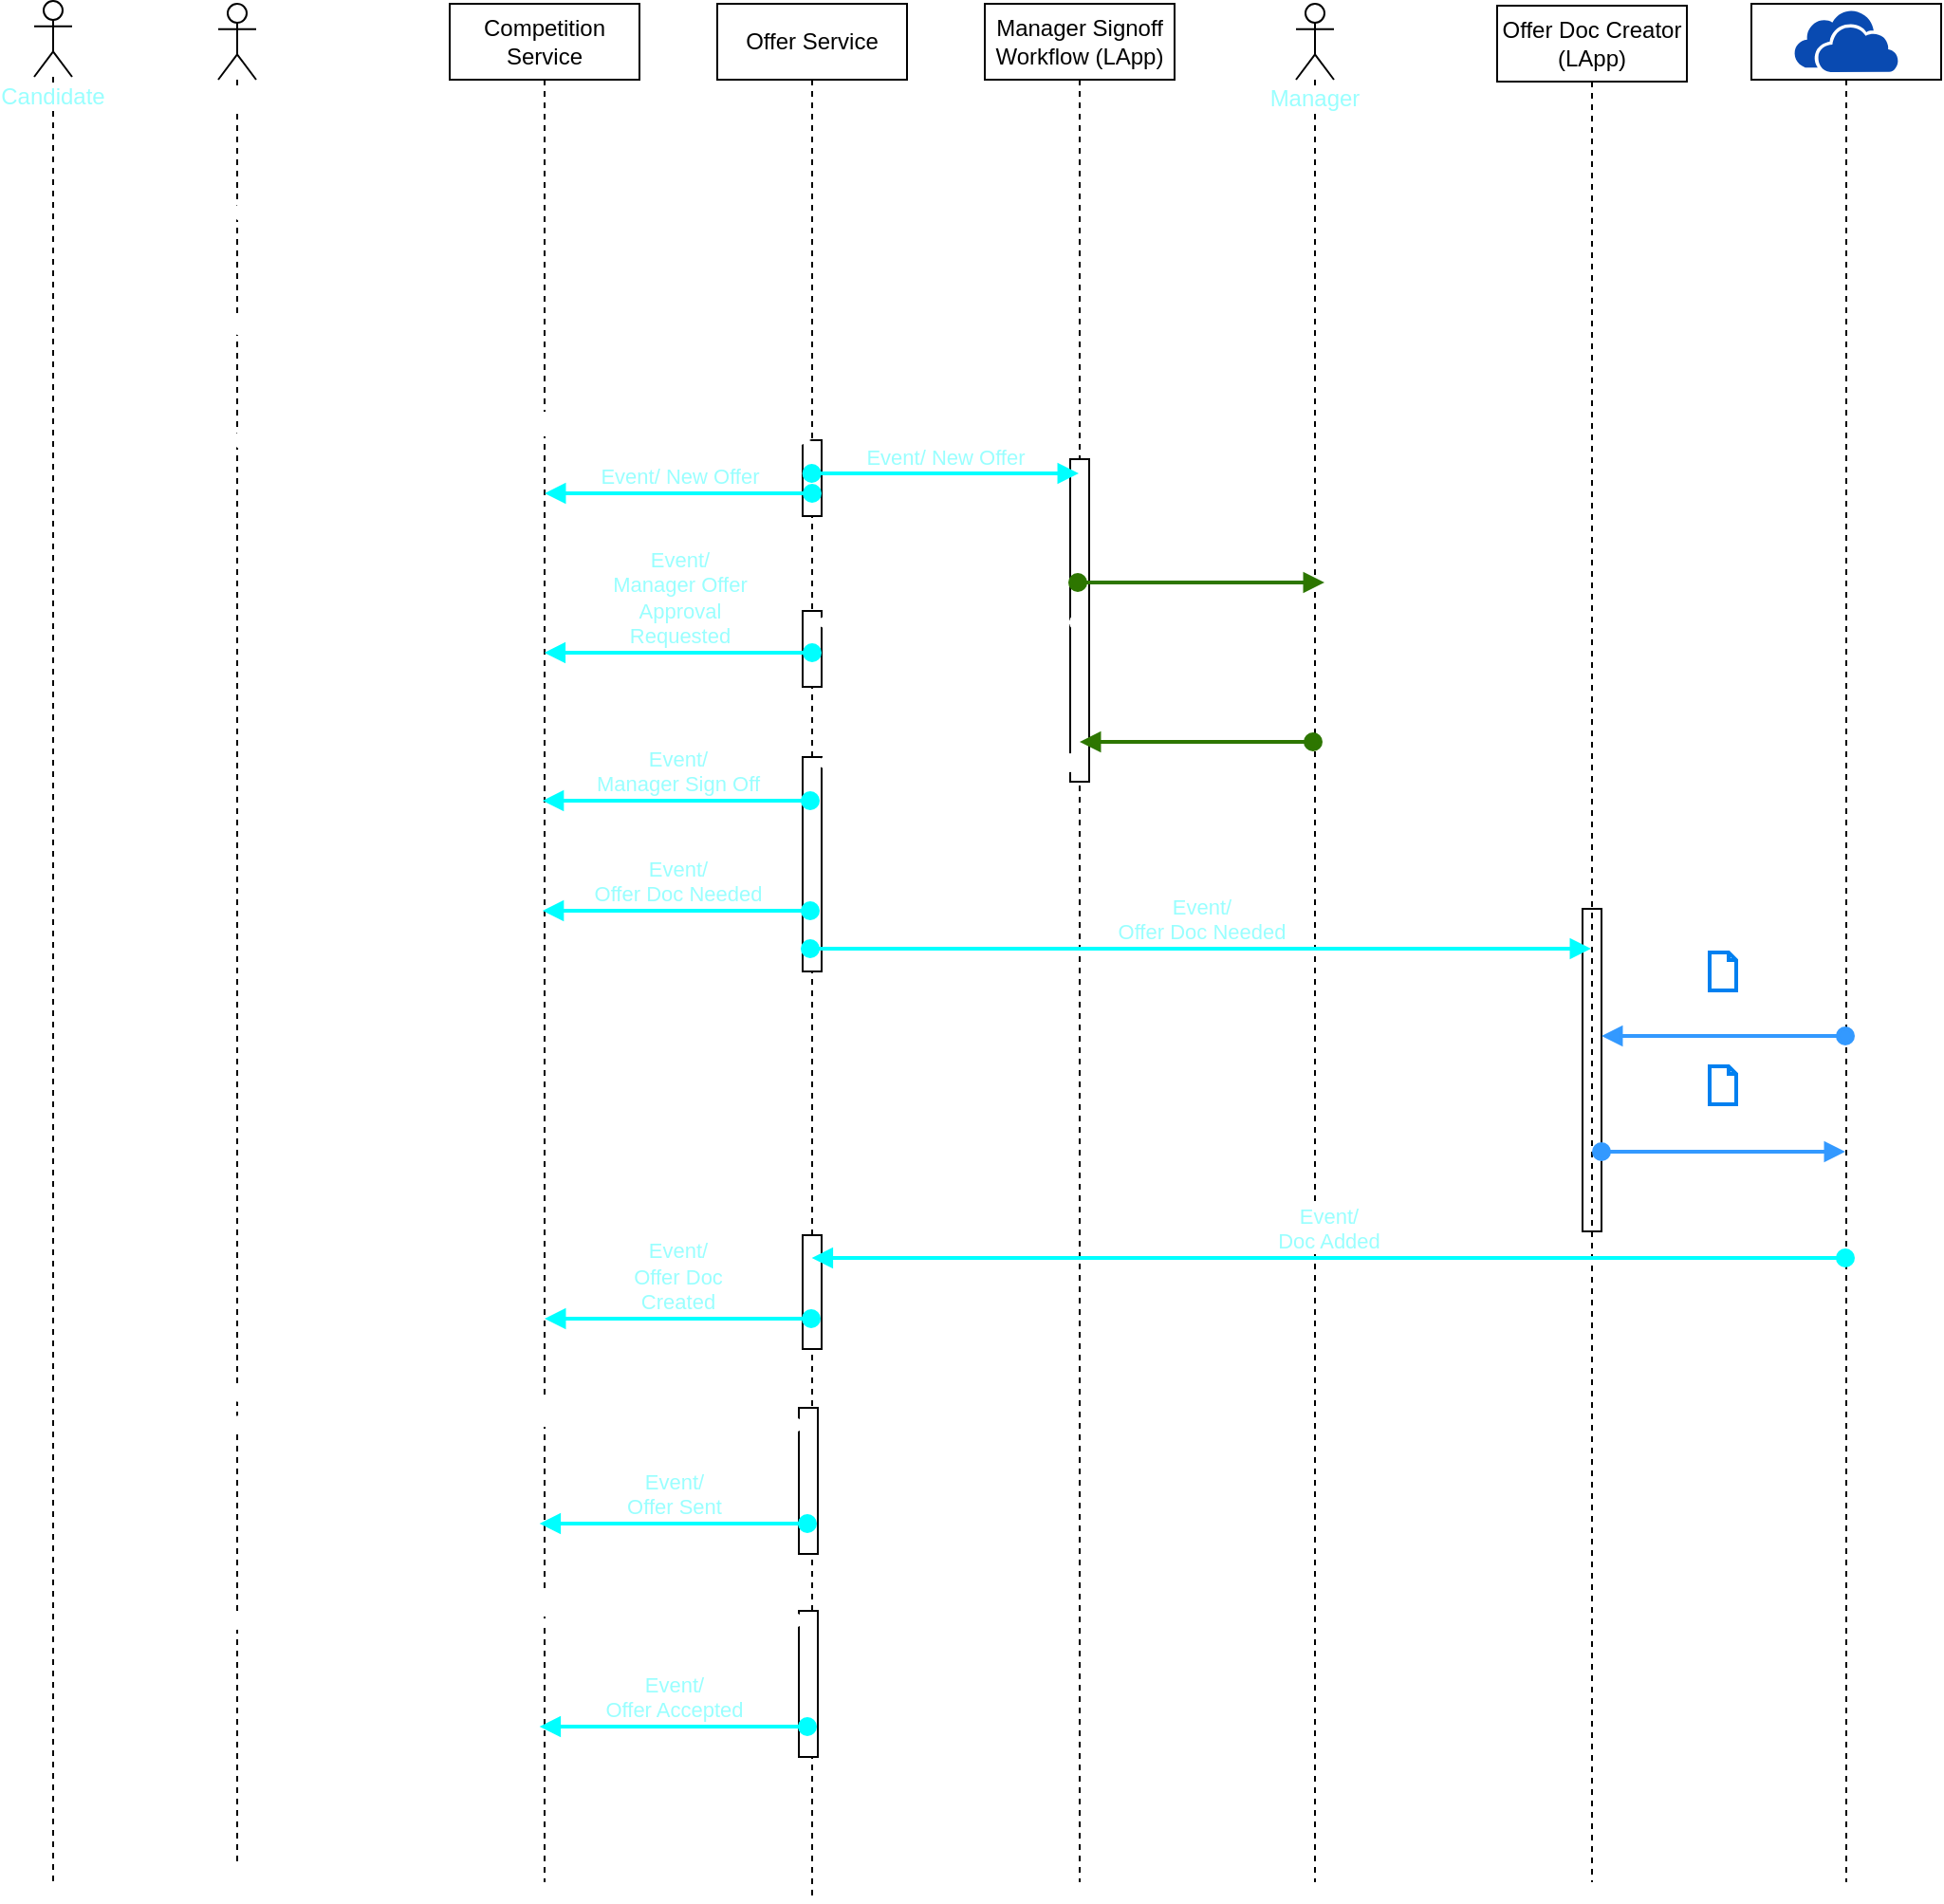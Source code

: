 <mxfile>
    <diagram id="dPSJuCqdpPLRIj-6rHPX" name="Services and Events">
        <mxGraphModel dx="1138" dy="601" grid="1" gridSize="10" guides="1" tooltips="1" connect="1" arrows="1" fold="1" page="1" pageScale="1" pageWidth="2000" pageHeight="1200" math="0" shadow="0">
            <root>
                <mxCell id="4tAnN8jbqSkkGbERE4eA-0"/>
                <mxCell id="4tAnN8jbqSkkGbERE4eA-1" parent="4tAnN8jbqSkkGbERE4eA-0"/>
                <mxCell id="ciz800winpQHYa7LlWTX-0" value="Offer Service" style="shape=umlLifeline;perimeter=lifelinePerimeter;whiteSpace=wrap;html=1;container=1;collapsible=0;recursiveResize=0;outlineConnect=0;" parent="4tAnN8jbqSkkGbERE4eA-1" vertex="1">
                    <mxGeometry x="470" y="50" width="100" height="1000" as="geometry"/>
                </mxCell>
                <mxCell id="ZhGx_7sAbn-ji2-krsBM-5" value="" style="html=1;points=[];perimeter=orthogonalPerimeter;fontColor=#FFFFFF;" parent="ciz800winpQHYa7LlWTX-0" vertex="1">
                    <mxGeometry x="45" y="230" width="10" height="40" as="geometry"/>
                </mxCell>
                <mxCell id="ZhGx_7sAbn-ji2-krsBM-7" value="" style="html=1;points=[];perimeter=orthogonalPerimeter;fontColor=#FFFFFF;" parent="ciz800winpQHYa7LlWTX-0" vertex="1">
                    <mxGeometry x="45" y="320" width="10" height="40" as="geometry"/>
                </mxCell>
                <mxCell id="ZhGx_7sAbn-ji2-krsBM-15" value="" style="html=1;points=[];perimeter=orthogonalPerimeter;fontColor=#FFFFFF;" parent="ciz800winpQHYa7LlWTX-0" vertex="1">
                    <mxGeometry x="45" y="397" width="10" height="113" as="geometry"/>
                </mxCell>
                <mxCell id="ZhGx_7sAbn-ji2-krsBM-25" value="" style="html=1;points=[];perimeter=orthogonalPerimeter;fontColor=#FFFFFF;" parent="ciz800winpQHYa7LlWTX-0" vertex="1">
                    <mxGeometry x="45" y="649" width="10" height="60" as="geometry"/>
                </mxCell>
                <mxCell id="ZhGx_7sAbn-ji2-krsBM-29" value="" style="html=1;points=[];perimeter=orthogonalPerimeter;fontColor=#FFFFFF;" parent="ciz800winpQHYa7LlWTX-0" vertex="1">
                    <mxGeometry x="43" y="740" width="10" height="77" as="geometry"/>
                </mxCell>
                <mxCell id="ZhGx_7sAbn-ji2-krsBM-35" value="" style="html=1;points=[];perimeter=orthogonalPerimeter;fontColor=#FFFFFF;" parent="ciz800winpQHYa7LlWTX-0" vertex="1">
                    <mxGeometry x="43" y="847" width="10" height="77" as="geometry"/>
                </mxCell>
                <mxCell id="ciz800winpQHYa7LlWTX-10" value="Manager Signoff Workflow (LApp)" style="shape=umlLifeline;perimeter=lifelinePerimeter;whiteSpace=wrap;html=1;container=1;collapsible=0;recursiveResize=0;outlineConnect=0;" parent="4tAnN8jbqSkkGbERE4eA-1" vertex="1">
                    <mxGeometry x="611" y="50" width="100" height="990" as="geometry"/>
                </mxCell>
                <mxCell id="ZhGx_7sAbn-ji2-krsBM-6" value="" style="html=1;points=[];perimeter=orthogonalPerimeter;fontColor=#FFFFFF;" parent="ciz800winpQHYa7LlWTX-10" vertex="1">
                    <mxGeometry x="45" y="240" width="10" height="170" as="geometry"/>
                </mxCell>
                <mxCell id="ZhGx_7sAbn-ji2-krsBM-10" value="Put/ Manager Offer&lt;br&gt;Approval" style="html=1;verticalAlign=bottom;startArrow=oval;startFill=1;endArrow=block;startSize=8;fontColor=#FFFFFF;strokeColor=#FFFFFF;strokeWidth=2;" parent="ciz800winpQHYa7LlWTX-10" edge="1">
                    <mxGeometry width="60" relative="1" as="geometry">
                        <mxPoint x="45" y="400" as="sourcePoint"/>
                        <mxPoint x="-91" y="400" as="targetPoint"/>
                    </mxGeometry>
                </mxCell>
                <mxCell id="ZhGx_7sAbn-ji2-krsBM-19" value="" style="html=1;points=[];perimeter=orthogonalPerimeter;fontColor=#FFFFFF;" parent="ciz800winpQHYa7LlWTX-10" vertex="1">
                    <mxGeometry x="315" y="477" width="10" height="170" as="geometry"/>
                </mxCell>
                <mxCell id="ciz800winpQHYa7LlWTX-15" value="Manager" style="shape=umlLifeline;participant=umlActor;perimeter=lifelinePerimeter;whiteSpace=wrap;html=1;container=1;collapsible=0;recursiveResize=0;verticalAlign=top;spacingTop=36;outlineConnect=0;labelBackgroundColor=default;fontColor=#99FFFF;" parent="4tAnN8jbqSkkGbERE4eA-1" vertex="1">
                    <mxGeometry x="775" y="50" width="20" height="990" as="geometry"/>
                </mxCell>
                <mxCell id="ciz800winpQHYa7LlWTX-16" value="Competition Service" style="shape=umlLifeline;perimeter=lifelinePerimeter;whiteSpace=wrap;html=1;container=1;collapsible=0;recursiveResize=0;outlineConnect=0;" parent="4tAnN8jbqSkkGbERE4eA-1" vertex="1">
                    <mxGeometry x="329" y="50" width="100" height="990" as="geometry"/>
                </mxCell>
                <mxCell id="ciz800winpQHYa7LlWTX-18" value="" style="shape=umlLifeline;perimeter=lifelinePerimeter;whiteSpace=wrap;html=1;container=1;collapsible=0;recursiveResize=0;outlineConnect=0;labelBackgroundColor=default;fontColor=#FFFFFF;" parent="4tAnN8jbqSkkGbERE4eA-1" vertex="1">
                    <mxGeometry x="1015" y="50" width="100" height="990" as="geometry"/>
                </mxCell>
                <mxCell id="ciz800winpQHYa7LlWTX-19" value="" style="dashed=0;outlineConnect=0;html=1;align=center;labelPosition=center;verticalLabelPosition=bottom;verticalAlign=top;shape=mxgraph.weblogos.onedrive;fillColor=#094AB1;strokeColor=none;labelBackgroundColor=default;fontColor=#FFFFFF;" parent="ciz800winpQHYa7LlWTX-18" vertex="1">
                    <mxGeometry x="22.8" y="3" width="54.39" height="33" as="geometry"/>
                </mxCell>
                <mxCell id="W0tWSwDXoUZTlSm5Tcsa-0" value="HR" style="shape=umlLifeline;participant=umlActor;perimeter=lifelinePerimeter;whiteSpace=wrap;html=1;container=1;collapsible=0;recursiveResize=0;verticalAlign=top;spacingTop=36;outlineConnect=0;labelBackgroundColor=default;fontColor=#FFFFFF;" parent="4tAnN8jbqSkkGbERE4eA-1" vertex="1">
                    <mxGeometry x="207" y="50" width="20" height="981" as="geometry"/>
                </mxCell>
                <mxCell id="ZhGx_7sAbn-ji2-krsBM-0" value="Put/ Candidate Added" style="html=1;verticalAlign=bottom;startArrow=oval;startFill=1;endArrow=block;startSize=8;fontColor=#FFFFFF;strokeColor=#FFFFFF;strokeWidth=2;" parent="W0tWSwDXoUZTlSm5Tcsa-0" edge="1">
                    <mxGeometry width="60" relative="1" as="geometry">
                        <mxPoint x="12" y="170" as="sourcePoint"/>
                        <mxPoint x="173" y="170" as="targetPoint"/>
                    </mxGeometry>
                </mxCell>
                <mxCell id="ZhGx_7sAbn-ji2-krsBM-28" value="Offer Sent" style="html=1;verticalAlign=bottom;startArrow=oval;startFill=1;endArrow=block;startSize=8;fontColor=#FFFFFF;strokeColor=#FFFFFF;strokeWidth=2;" parent="W0tWSwDXoUZTlSm5Tcsa-0" target="ciz800winpQHYa7LlWTX-0" edge="1">
                    <mxGeometry width="60" relative="1" as="geometry">
                        <mxPoint x="11" y="749" as="sourcePoint"/>
                        <mxPoint x="232" y="749" as="targetPoint"/>
                    </mxGeometry>
                </mxCell>
                <mxCell id="ZhGx_7sAbn-ji2-krsBM-32" value="Offer Email" style="html=1;verticalAlign=bottom;startArrow=oval;startFill=1;endArrow=block;startSize=8;fontColor=#FFFFFF;strokeColor=#FFFFFF;strokeWidth=2;" parent="W0tWSwDXoUZTlSm5Tcsa-0" edge="1">
                    <mxGeometry width="60" relative="1" as="geometry">
                        <mxPoint x="11" y="732" as="sourcePoint"/>
                        <mxPoint x="-88.833" y="732" as="targetPoint"/>
                    </mxGeometry>
                </mxCell>
                <mxCell id="ZhGx_7sAbn-ji2-krsBM-33" value="Offer Accepted" style="html=1;verticalAlign=bottom;startArrow=oval;startFill=1;endArrow=block;startSize=8;fontColor=#FFFFFF;strokeColor=#FFFFFF;strokeWidth=2;" parent="W0tWSwDXoUZTlSm5Tcsa-0" target="W0tWSwDXoUZTlSm5Tcsa-0" edge="1">
                    <mxGeometry width="60" relative="1" as="geometry">
                        <mxPoint x="-85" y="807" as="sourcePoint"/>
                        <mxPoint x="-184.833" y="807" as="targetPoint"/>
                    </mxGeometry>
                </mxCell>
                <mxCell id="ZhGx_7sAbn-ji2-krsBM-34" value="Offer Accepted" style="html=1;verticalAlign=bottom;startArrow=oval;startFill=1;endArrow=block;startSize=8;fontColor=#FFFFFF;strokeColor=#FFFFFF;strokeWidth=2;" parent="W0tWSwDXoUZTlSm5Tcsa-0" target="ciz800winpQHYa7LlWTX-0" edge="1">
                    <mxGeometry width="60" relative="1" as="geometry">
                        <mxPoint x="9.81" y="852" as="sourcePoint"/>
                        <mxPoint x="173" y="852" as="targetPoint"/>
                    </mxGeometry>
                </mxCell>
                <mxCell id="ZhGx_7sAbn-ji2-krsBM-1" value="Post/ Offer Created" style="html=1;verticalAlign=bottom;startArrow=oval;startFill=1;endArrow=block;startSize=8;fontColor=#FFFFFF;strokeColor=#FFFFFF;strokeWidth=2;" parent="4tAnN8jbqSkkGbERE4eA-1" target="ciz800winpQHYa7LlWTX-0" edge="1">
                    <mxGeometry width="60" relative="1" as="geometry">
                        <mxPoint x="220" y="280" as="sourcePoint"/>
                        <mxPoint x="381" y="280.0" as="targetPoint"/>
                    </mxGeometry>
                </mxCell>
                <mxCell id="ZhGx_7sAbn-ji2-krsBM-2" value="Event/ New Offer" style="html=1;verticalAlign=bottom;startArrow=oval;startFill=1;endArrow=block;startSize=8;fontColor=#99FFFF;strokeColor=#00FFFF;strokeWidth=2;" parent="4tAnN8jbqSkkGbERE4eA-1" edge="1">
                    <mxGeometry width="60" relative="1" as="geometry">
                        <mxPoint x="519.81" y="297.5" as="sourcePoint"/>
                        <mxPoint x="660.5" y="297.5" as="targetPoint"/>
                    </mxGeometry>
                </mxCell>
                <mxCell id="ZhGx_7sAbn-ji2-krsBM-3" value="Put/ Manager Offer&lt;br&gt;Approval&lt;br&gt;Requested" style="html=1;verticalAlign=bottom;startArrow=oval;startFill=1;endArrow=block;startSize=8;fontColor=#FFFFFF;strokeColor=#FFFFFF;strokeWidth=2;" parent="4tAnN8jbqSkkGbERE4eA-1" edge="1">
                    <mxGeometry width="60" relative="1" as="geometry">
                        <mxPoint x="660.5" y="376" as="sourcePoint"/>
                        <mxPoint x="520" y="376" as="targetPoint"/>
                    </mxGeometry>
                </mxCell>
                <mxCell id="ZhGx_7sAbn-ji2-krsBM-4" value="Event/ New Offer" style="html=1;verticalAlign=bottom;startArrow=oval;startFill=1;endArrow=block;startSize=8;fontColor=#99FFFF;strokeColor=#00FFFF;strokeWidth=2;" parent="4tAnN8jbqSkkGbERE4eA-1" target="ciz800winpQHYa7LlWTX-16" edge="1">
                    <mxGeometry width="60" relative="1" as="geometry">
                        <mxPoint x="520" y="308" as="sourcePoint"/>
                        <mxPoint x="670.5" y="307.5" as="targetPoint"/>
                    </mxGeometry>
                </mxCell>
                <mxCell id="0UCT8Ae4GgYwAfF_IYtt-1" value="Message/&lt;br&gt;Competition Created" style="html=1;verticalAlign=bottom;startArrow=oval;startFill=1;endArrow=block;startSize=8;fontColor=#FFFFFF;strokeColor=#2D7600;strokeWidth=2;fillColor=#60a917;" parent="4tAnN8jbqSkkGbERE4eA-1" edge="1">
                    <mxGeometry width="60" relative="1" as="geometry">
                        <mxPoint x="660" y="355" as="sourcePoint"/>
                        <mxPoint x="790" y="355" as="targetPoint"/>
                    </mxGeometry>
                </mxCell>
                <mxCell id="ZhGx_7sAbn-ji2-krsBM-8" value="Event/&lt;br&gt;Manager Offer&lt;br&gt;Approval&lt;br&gt;Requested" style="html=1;verticalAlign=bottom;startArrow=oval;startFill=1;endArrow=block;startSize=8;fontColor=#99FFFF;strokeColor=#00FFFF;strokeWidth=2;" parent="4tAnN8jbqSkkGbERE4eA-1" edge="1">
                    <mxGeometry width="60" relative="1" as="geometry">
                        <mxPoint x="520" y="392.0" as="sourcePoint"/>
                        <mxPoint x="378.81" y="392.0" as="targetPoint"/>
                    </mxGeometry>
                </mxCell>
                <mxCell id="ZhGx_7sAbn-ji2-krsBM-9" value="Approval" style="html=1;verticalAlign=bottom;startArrow=oval;startFill=1;endArrow=block;startSize=8;fontColor=#FFFFFF;strokeColor=#2D7600;strokeWidth=2;fillColor=#60a917;" parent="4tAnN8jbqSkkGbERE4eA-1" target="ciz800winpQHYa7LlWTX-10" edge="1">
                    <mxGeometry width="60" relative="1" as="geometry">
                        <mxPoint x="784" y="439" as="sourcePoint"/>
                        <mxPoint x="914" y="439" as="targetPoint"/>
                    </mxGeometry>
                </mxCell>
                <mxCell id="ZhGx_7sAbn-ji2-krsBM-11" value="Offer Doc Creator (LApp)" style="shape=umlLifeline;perimeter=lifelinePerimeter;whiteSpace=wrap;html=1;container=1;collapsible=0;recursiveResize=0;outlineConnect=0;" parent="4tAnN8jbqSkkGbERE4eA-1" vertex="1">
                    <mxGeometry x="881" y="51" width="100" height="989" as="geometry"/>
                </mxCell>
                <mxCell id="ZhGx_7sAbn-ji2-krsBM-16" value="Event/ &lt;br&gt;Manager Sign Off" style="html=1;verticalAlign=bottom;startArrow=oval;startFill=1;endArrow=block;startSize=8;fontColor=#99FFFF;strokeColor=#00FFFF;strokeWidth=2;" parent="4tAnN8jbqSkkGbERE4eA-1" edge="1">
                    <mxGeometry width="60" relative="1" as="geometry">
                        <mxPoint x="519" y="470" as="sourcePoint"/>
                        <mxPoint x="377.929" y="470" as="targetPoint"/>
                    </mxGeometry>
                </mxCell>
                <mxCell id="ZhGx_7sAbn-ji2-krsBM-17" value="Event/ &lt;br&gt;Offer Doc Needed" style="html=1;verticalAlign=bottom;startArrow=oval;startFill=1;endArrow=block;startSize=8;fontColor=#99FFFF;strokeColor=#00FFFF;strokeWidth=2;" parent="4tAnN8jbqSkkGbERE4eA-1" edge="1">
                    <mxGeometry width="60" relative="1" as="geometry">
                        <mxPoint x="519" y="528" as="sourcePoint"/>
                        <mxPoint x="377.929" y="528" as="targetPoint"/>
                    </mxGeometry>
                </mxCell>
                <mxCell id="ZhGx_7sAbn-ji2-krsBM-18" value="Event/ &lt;br&gt;Offer Doc Needed" style="html=1;verticalAlign=bottom;startArrow=oval;startFill=1;endArrow=block;startSize=8;fontColor=#99FFFF;strokeColor=#00FFFF;strokeWidth=2;" parent="4tAnN8jbqSkkGbERE4eA-1" edge="1">
                    <mxGeometry width="60" relative="1" as="geometry">
                        <mxPoint x="519" y="548" as="sourcePoint"/>
                        <mxPoint x="930.5" y="548" as="targetPoint"/>
                    </mxGeometry>
                </mxCell>
                <mxCell id="ZhGx_7sAbn-ji2-krsBM-20" value="" style="html=1;verticalLabelPosition=bottom;align=center;labelBackgroundColor=#ffffff;verticalAlign=top;strokeWidth=2;strokeColor=#0080F0;shadow=0;dashed=0;shape=mxgraph.ios7.icons.document;fontColor=#FFFFFF;" parent="4tAnN8jbqSkkGbERE4eA-1" vertex="1">
                    <mxGeometry x="993" y="550" width="14" height="20" as="geometry"/>
                </mxCell>
                <mxCell id="ZhGx_7sAbn-ji2-krsBM-21" value="Offer Template" style="html=1;verticalAlign=bottom;startArrow=oval;startFill=1;endArrow=block;startSize=8;fontColor=#FFFFFF;strokeColor=#3399FF;strokeWidth=2;fillColor=#60a917;" parent="4tAnN8jbqSkkGbERE4eA-1" edge="1">
                    <mxGeometry width="60" relative="1" as="geometry">
                        <mxPoint x="1064.5" y="594" as="sourcePoint"/>
                        <mxPoint x="936" y="594" as="targetPoint"/>
                    </mxGeometry>
                </mxCell>
                <mxCell id="ZhGx_7sAbn-ji2-krsBM-22" value="Offer Template" style="html=1;verticalAlign=bottom;startArrow=oval;startFill=1;endArrow=block;startSize=8;fontColor=#FFFFFF;strokeColor=#3399FF;strokeWidth=2;fillColor=#60a917;" parent="4tAnN8jbqSkkGbERE4eA-1" edge="1">
                    <mxGeometry width="60" relative="1" as="geometry">
                        <mxPoint x="936" y="655" as="sourcePoint"/>
                        <mxPoint x="1064.5" y="655" as="targetPoint"/>
                    </mxGeometry>
                </mxCell>
                <mxCell id="ZhGx_7sAbn-ji2-krsBM-23" value="" style="html=1;verticalLabelPosition=bottom;align=center;labelBackgroundColor=#ffffff;verticalAlign=top;strokeWidth=2;strokeColor=#0080F0;shadow=0;dashed=0;shape=mxgraph.ios7.icons.document;fontColor=#FFFFFF;" parent="4tAnN8jbqSkkGbERE4eA-1" vertex="1">
                    <mxGeometry x="993" y="610" width="14" height="20" as="geometry"/>
                </mxCell>
                <mxCell id="ZhGx_7sAbn-ji2-krsBM-24" value="Event/ &lt;br&gt;Doc Added" style="html=1;verticalAlign=bottom;startArrow=oval;startFill=1;endArrow=block;startSize=8;fontColor=#99FFFF;strokeColor=#00FFFF;strokeWidth=2;" parent="4tAnN8jbqSkkGbERE4eA-1" edge="1">
                    <mxGeometry width="60" relative="1" as="geometry">
                        <mxPoint x="1064.5" y="711" as="sourcePoint"/>
                        <mxPoint x="519.81" y="711" as="targetPoint"/>
                    </mxGeometry>
                </mxCell>
                <mxCell id="ZhGx_7sAbn-ji2-krsBM-26" value="Event/ &lt;br&gt;Offer Doc &lt;br&gt;Created" style="html=1;verticalAlign=bottom;startArrow=oval;startFill=1;endArrow=block;startSize=8;fontColor=#99FFFF;strokeColor=#00FFFF;strokeWidth=2;" parent="4tAnN8jbqSkkGbERE4eA-1" target="ciz800winpQHYa7LlWTX-16" edge="1">
                    <mxGeometry width="60" relative="1" as="geometry">
                        <mxPoint x="519.5" y="743" as="sourcePoint"/>
                        <mxPoint x="387.929" y="743" as="targetPoint"/>
                    </mxGeometry>
                </mxCell>
                <mxCell id="ZhGx_7sAbn-ji2-krsBM-30" value="Event/ &lt;br&gt;Offer Sent" style="html=1;verticalAlign=bottom;startArrow=oval;startFill=1;endArrow=block;startSize=8;fontColor=#99FFFF;strokeColor=#00FFFF;strokeWidth=2;" parent="4tAnN8jbqSkkGbERE4eA-1" edge="1">
                    <mxGeometry width="60" relative="1" as="geometry">
                        <mxPoint x="517.5" y="851" as="sourcePoint"/>
                        <mxPoint x="376.324" y="851" as="targetPoint"/>
                    </mxGeometry>
                </mxCell>
                <mxCell id="ZhGx_7sAbn-ji2-krsBM-31" value="Candidate" style="shape=umlLifeline;participant=umlActor;perimeter=lifelinePerimeter;whiteSpace=wrap;html=1;container=1;collapsible=0;recursiveResize=0;verticalAlign=top;spacingTop=36;outlineConnect=0;labelBackgroundColor=default;fontColor=#99FFFF;" parent="4tAnN8jbqSkkGbERE4eA-1" vertex="1">
                    <mxGeometry x="110" y="48.5" width="20" height="991.5" as="geometry"/>
                </mxCell>
                <mxCell id="ZhGx_7sAbn-ji2-krsBM-36" value="Event/ &lt;br&gt;Offer Accepted" style="html=1;verticalAlign=bottom;startArrow=oval;startFill=1;endArrow=block;startSize=8;fontColor=#99FFFF;strokeColor=#00FFFF;strokeWidth=2;" parent="4tAnN8jbqSkkGbERE4eA-1" edge="1">
                    <mxGeometry width="60" relative="1" as="geometry">
                        <mxPoint x="517.5" y="958.0" as="sourcePoint"/>
                        <mxPoint x="376.324" y="958.0" as="targetPoint"/>
                    </mxGeometry>
                </mxCell>
                <mxCell id="ZhGx_7sAbn-ji2-krsBM-38" value="Post/ Create Competition" style="html=1;verticalAlign=bottom;startArrow=oval;startFill=1;endArrow=block;startSize=8;fontColor=#FFFFFF;strokeColor=#FFFFFF;strokeWidth=2;" parent="4tAnN8jbqSkkGbERE4eA-1" edge="1">
                    <mxGeometry width="60" relative="1" as="geometry">
                        <mxPoint x="220" y="160" as="sourcePoint"/>
                        <mxPoint x="381" y="160" as="targetPoint"/>
                    </mxGeometry>
                </mxCell>
            </root>
        </mxGraphModel>
    </diagram>
    <diagram id="MOoCUTmpz61Id_W1DL8F" name="Offer Flow">
        <mxGraphModel dx="1138" dy="601" grid="0" gridSize="10" guides="1" tooltips="1" connect="1" arrows="1" fold="1" page="1" pageScale="1" pageWidth="2000" pageHeight="1200" math="0" shadow="0">
            <root>
                <mxCell id="0"/>
                <mxCell id="1" parent="0"/>
                <mxCell id="fUj960GtrLUGJUcF94el-3" value="OfferService" style="shape=umlLifeline;perimeter=lifelinePerimeter;whiteSpace=wrap;html=1;container=1;collapsible=0;recursiveResize=0;outlineConnect=0;" parent="1" vertex="1">
                    <mxGeometry x="705" y="72" width="100" height="963" as="geometry"/>
                </mxCell>
                <mxCell id="fUj960GtrLUGJUcF94el-8" value="Store OfferDto" style="edgeStyle=orthogonalEdgeStyle;html=1;align=left;spacingLeft=2;endArrow=block;rounded=0;entryX=1;entryY=0;" parent="fUj960GtrLUGJUcF94el-3" edge="1">
                    <mxGeometry relative="1" as="geometry">
                        <mxPoint x="50" y="109" as="sourcePoint"/>
                        <Array as="points">
                            <mxPoint x="80" y="109"/>
                        </Array>
                        <mxPoint x="55" y="129" as="targetPoint"/>
                    </mxGeometry>
                </mxCell>
                <mxCell id="fUj960GtrLUGJUcF94el-36" value="Update Offer State" style="edgeStyle=orthogonalEdgeStyle;html=1;align=left;spacingLeft=2;endArrow=block;rounded=0;" parent="fUj960GtrLUGJUcF94el-3" edge="1">
                    <mxGeometry relative="1" as="geometry">
                        <mxPoint x="55" y="300" as="sourcePoint"/>
                        <Array as="points">
                            <mxPoint x="76" y="300"/>
                            <mxPoint x="76" y="329"/>
                        </Array>
                        <mxPoint x="55" y="329.04" as="targetPoint"/>
                    </mxGeometry>
                </mxCell>
                <mxCell id="fUj960GtrLUGJUcF94el-38" value="" style="html=1;points=[];perimeter=orthogonalPerimeter;labelBackgroundColor=default;fontColor=#FFFFFF;" parent="fUj960GtrLUGJUcF94el-3" vertex="1">
                    <mxGeometry x="45" y="257" width="10" height="90" as="geometry"/>
                </mxCell>
                <mxCell id="fUj960GtrLUGJUcF94el-37" value="Update Offer State" style="edgeStyle=orthogonalEdgeStyle;html=1;align=left;spacingLeft=2;endArrow=block;rounded=0;" parent="fUj960GtrLUGJUcF94el-3" edge="1">
                    <mxGeometry relative="1" as="geometry">
                        <mxPoint x="55" y="411" as="sourcePoint"/>
                        <Array as="points">
                            <mxPoint x="76" y="411"/>
                            <mxPoint x="76" y="440"/>
                        </Array>
                        <mxPoint x="55" y="440.04" as="targetPoint"/>
                    </mxGeometry>
                </mxCell>
                <mxCell id="fUj960GtrLUGJUcF94el-39" value="" style="html=1;points=[];perimeter=orthogonalPerimeter;labelBackgroundColor=default;fontColor=#FFFFFF;" parent="fUj960GtrLUGJUcF94el-3" vertex="1">
                    <mxGeometry x="45" y="93" width="10" height="87" as="geometry"/>
                </mxCell>
                <mxCell id="fUj960GtrLUGJUcF94el-40" value="" style="html=1;points=[];perimeter=orthogonalPerimeter;labelBackgroundColor=default;fontColor=#FFFFFF;" parent="fUj960GtrLUGJUcF94el-3" vertex="1">
                    <mxGeometry x="45" y="384" width="10" height="135" as="geometry"/>
                </mxCell>
                <mxCell id="fUj960GtrLUGJUcF94el-41" value="OfferUpdated" style="html=1;verticalAlign=bottom;startArrow=oval;startFill=1;endArrow=block;startSize=8;fontColor=#99FFFF;strokeColor=#00FFFF;strokeWidth=2;exitX=0.072;exitY=0.806;exitDx=0;exitDy=0;exitPerimeter=0;" parent="fUj960GtrLUGJUcF94el-3" target="fUj960GtrLUGJUcF94el-21" edge="1">
                    <mxGeometry width="60" relative="1" as="geometry">
                        <mxPoint x="45" y="487.0" as="sourcePoint"/>
                        <mxPoint x="-204.333" y="487" as="targetPoint"/>
                    </mxGeometry>
                </mxCell>
                <mxCell id="fUj960GtrLUGJUcF94el-60" value="Update Offer State" style="edgeStyle=orthogonalEdgeStyle;html=1;align=left;spacingLeft=2;endArrow=block;rounded=0;" parent="fUj960GtrLUGJUcF94el-3" edge="1">
                    <mxGeometry relative="1" as="geometry">
                        <mxPoint x="55" y="730" as="sourcePoint"/>
                        <Array as="points">
                            <mxPoint x="76" y="730"/>
                            <mxPoint x="76" y="759"/>
                        </Array>
                        <mxPoint x="55" y="759.04" as="targetPoint"/>
                    </mxGeometry>
                </mxCell>
                <mxCell id="fUj960GtrLUGJUcF94el-68" value="Update Offer State" style="edgeStyle=orthogonalEdgeStyle;html=1;align=left;spacingLeft=2;endArrow=block;rounded=0;" parent="fUj960GtrLUGJUcF94el-3" edge="1">
                    <mxGeometry relative="1" as="geometry">
                        <mxPoint x="52" y="877" as="sourcePoint"/>
                        <Array as="points">
                            <mxPoint x="73" y="877"/>
                            <mxPoint x="73" y="906"/>
                        </Array>
                        <mxPoint x="52" y="906.04" as="targetPoint"/>
                    </mxGeometry>
                </mxCell>
                <mxCell id="fUj960GtrLUGJUcF94el-10" value="Offer.Created Topic" style="shape=umlLifeline;perimeter=lifelinePerimeter;whiteSpace=wrap;html=1;container=1;collapsible=0;recursiveResize=0;outlineConnect=0;fillColor=#1ba1e2;fontColor=#ffffff;strokeColor=#006EAF;" parent="1" vertex="1">
                    <mxGeometry x="238" y="71" width="100" height="967" as="geometry"/>
                </mxCell>
                <mxCell id="fUj960GtrLUGJUcF94el-14" value="OfferDTO" style="html=1;verticalAlign=bottom;startArrow=oval;startFill=1;endArrow=block;startSize=8;exitX=-0.023;exitY=0.885;exitDx=0;exitDy=0;exitPerimeter=0;" parent="1" source="fUj960GtrLUGJUcF94el-39" target="fUj960GtrLUGJUcF94el-43" edge="1">
                    <mxGeometry width="60" relative="1" as="geometry">
                        <mxPoint x="500" y="240" as="sourcePoint"/>
                        <mxPoint x="167.548" y="240" as="targetPoint"/>
                        <Array as="points">
                            <mxPoint x="320" y="240"/>
                        </Array>
                    </mxGeometry>
                </mxCell>
                <mxCell id="fUj960GtrLUGJUcF94el-16" value="Manager Signoff Workflow (LApp)" style="shape=umlLifeline;perimeter=lifelinePerimeter;whiteSpace=wrap;html=1;container=1;collapsible=0;recursiveResize=0;outlineConnect=0;" parent="1" vertex="1">
                    <mxGeometry x="866" y="71" width="100" height="959" as="geometry"/>
                </mxCell>
                <mxCell id="fUj960GtrLUGJUcF94el-28" value="Approval Request" style="html=1;verticalAlign=bottom;startArrow=oval;startFill=1;endArrow=block;startSize=8;fontColor=#FFFFFF;strokeColor=#FFFFFF;strokeWidth=1;" parent="fUj960GtrLUGJUcF94el-16" source="fUj960GtrLUGJUcF94el-32" edge="1">
                    <mxGeometry width="60" relative="1" as="geometry">
                        <mxPoint x="51" y="288" as="sourcePoint"/>
                        <mxPoint x="173.5" y="288" as="targetPoint"/>
                    </mxGeometry>
                </mxCell>
                <mxCell id="fUj960GtrLUGJUcF94el-32" value="" style="html=1;points=[];perimeter=orthogonalPerimeter;labelBackgroundColor=default;fontColor=#FFFFFF;" parent="fUj960GtrLUGJUcF94el-16" vertex="1">
                    <mxGeometry x="45" y="227" width="10" height="67" as="geometry"/>
                </mxCell>
                <mxCell id="fUj960GtrLUGJUcF94el-24" value="&lt;b&gt;Put &lt;/b&gt;/&lt;br&gt;MangerSign OffRequested" style="html=1;verticalAlign=bottom;startArrow=oval;startFill=1;endArrow=block;startSize=8;" parent="fUj960GtrLUGJUcF94el-16" target="fUj960GtrLUGJUcF94el-3" edge="1">
                    <mxGeometry width="60" relative="1" as="geometry">
                        <mxPoint x="45" y="273" as="sourcePoint"/>
                        <mxPoint x="-62" y="273" as="targetPoint"/>
                    </mxGeometry>
                </mxCell>
                <mxCell id="fUj960GtrLUGJUcF94el-34" value="" style="html=1;points=[];perimeter=orthogonalPerimeter;labelBackgroundColor=default;fontColor=#FFFFFF;" parent="fUj960GtrLUGJUcF94el-16" vertex="1">
                    <mxGeometry x="45" y="348" width="10" height="56" as="geometry"/>
                </mxCell>
                <mxCell id="fUj960GtrLUGJUcF94el-20" value="OfferCreated" style="html=1;verticalAlign=bottom;startArrow=oval;startFill=1;endArrow=block;startSize=8;strokeWidth=2;fillColor=#1ba1e2;strokeColor=#00FFFF;fontColor=#99FFFF;entryX=1.103;entryY=0.015;entryDx=0;entryDy=0;entryPerimeter=0;" parent="1" target="fUj960GtrLUGJUcF94el-32" edge="1">
                    <mxGeometry width="60" relative="1" as="geometry">
                        <mxPoint x="287.944" y="299" as="sourcePoint"/>
                        <mxPoint x="732" y="299" as="targetPoint"/>
                    </mxGeometry>
                </mxCell>
                <mxCell id="fUj960GtrLUGJUcF94el-21" value="Offer.Updated Topic" style="shape=umlLifeline;perimeter=lifelinePerimeter;whiteSpace=wrap;html=1;container=1;collapsible=0;recursiveResize=0;outlineConnect=0;fillColor=#1ba1e2;fontColor=#ffffff;strokeColor=#006EAF;" parent="1" vertex="1">
                    <mxGeometry x="349" y="71" width="100" height="963" as="geometry"/>
                </mxCell>
                <mxCell id="fUj960GtrLUGJUcF94el-22" value="Pub Sub Topics" style="shape=crossbar;whiteSpace=wrap;html=1;rounded=1;fontColor=#99FFFF;labelBackgroundColor=default;verticalAlign=middle;" parent="1" vertex="1">
                    <mxGeometry x="234" y="39" width="443" height="20" as="geometry"/>
                </mxCell>
                <mxCell id="fUj960GtrLUGJUcF94el-27" value="Manager" style="shape=umlLifeline;participant=umlActor;perimeter=lifelinePerimeter;whiteSpace=wrap;html=1;container=1;collapsible=0;recursiveResize=0;verticalAlign=top;spacingTop=36;outlineConnect=0;labelBackgroundColor=default;fontColor=#99FFFF;" parent="1" vertex="1">
                    <mxGeometry x="1030" y="69" width="20" height="964" as="geometry"/>
                </mxCell>
                <mxCell id="fUj960GtrLUGJUcF94el-30" value="&lt;b&gt;Put &lt;/b&gt;/MangerSignOff" style="html=1;verticalAlign=bottom;startArrow=oval;startFill=1;endArrow=block;startSize=8;entryX=1.1;entryY=0.078;entryDx=0;entryDy=0;entryPerimeter=0;" parent="1" edge="1">
                    <mxGeometry width="60" relative="1" as="geometry">
                        <mxPoint x="915.5" y="462" as="sourcePoint"/>
                        <mxPoint x="761.0" y="462.254" as="targetPoint"/>
                    </mxGeometry>
                </mxCell>
                <mxCell id="fUj960GtrLUGJUcF94el-31" value="Approval" style="html=1;verticalAlign=bottom;startArrow=oval;startFill=1;endArrow=block;startSize=8;fontColor=#FFFFFF;strokeColor=#FFFFFF;strokeWidth=1;" parent="1" edge="1">
                    <mxGeometry width="60" relative="1" as="geometry">
                        <mxPoint x="1040" y="429" as="sourcePoint"/>
                        <mxPoint x="915.81" y="429.0" as="targetPoint"/>
                    </mxGeometry>
                </mxCell>
                <mxCell id="fUj960GtrLUGJUcF94el-13" value="OfferCreated" style="html=1;verticalAlign=bottom;startArrow=oval;startFill=1;endArrow=block;startSize=8;strokeWidth=2;fillColor=#1ba1e2;strokeColor=#00FFFF;fontColor=#99FFFF;exitX=-0.155;exitY=0.527;exitDx=0;exitDy=0;exitPerimeter=0;" parent="1" source="fUj960GtrLUGJUcF94el-39" edge="1">
                    <mxGeometry width="60" relative="1" as="geometry">
                        <mxPoint x="566.51" y="208.34" as="sourcePoint"/>
                        <mxPoint x="287.667" y="208.34" as="targetPoint"/>
                    </mxGeometry>
                </mxCell>
                <mxCell id="fUj960GtrLUGJUcF94el-43" value="HR" style="shape=umlLifeline;participant=umlActor;perimeter=lifelinePerimeter;whiteSpace=wrap;html=1;container=1;collapsible=0;recursiveResize=0;verticalAlign=top;spacingTop=36;outlineConnect=0;labelBackgroundColor=default;fontColor=#FFFFFF;" parent="1" vertex="1">
                    <mxGeometry x="148" y="55" width="20" height="981" as="geometry"/>
                </mxCell>
                <mxCell id="fUj960GtrLUGJUcF94el-4" value="&lt;b&gt;Post&lt;/b&gt; / (create offer)" style="html=1;verticalAlign=bottom;startArrow=oval;startFill=1;endArrow=block;startSize=8;entryX=-0.085;entryY=0.279;entryDx=0;entryDy=0;entryPerimeter=0;" parent="1" edge="1">
                    <mxGeometry width="60" relative="1" as="geometry">
                        <mxPoint x="157.667" y="175.273" as="sourcePoint"/>
                        <mxPoint x="749.15" y="175.273" as="targetPoint"/>
                    </mxGeometry>
                </mxCell>
                <mxCell id="fUj960GtrLUGJUcF94el-23" value="OfferUpdated" style="html=1;verticalAlign=bottom;startArrow=oval;startFill=1;endArrow=block;startSize=8;fontColor=#99FFFF;strokeColor=#00FFFF;strokeWidth=2;exitX=0.072;exitY=0.806;exitDx=0;exitDy=0;exitPerimeter=0;" parent="1" source="fUj960GtrLUGJUcF94el-38" target="fUj960GtrLUGJUcF94el-21" edge="1">
                    <mxGeometry width="60" relative="1" as="geometry">
                        <mxPoint x="598" y="403" as="sourcePoint"/>
                        <mxPoint x="480.7" y="403" as="targetPoint"/>
                    </mxGeometry>
                </mxCell>
                <mxCell id="fUj960GtrLUGJUcF94el-44" value="Offer.&lt;br&gt;OfferDocNeeded" style="shape=umlLifeline;perimeter=lifelinePerimeter;whiteSpace=wrap;html=1;container=1;collapsible=0;recursiveResize=0;outlineConnect=0;fillColor=#1ba1e2;fontColor=#ffffff;strokeColor=#006EAF;" parent="1" vertex="1">
                    <mxGeometry x="463" y="72" width="100" height="963" as="geometry"/>
                </mxCell>
                <mxCell id="fUj960GtrLUGJUcF94el-45" value="OfferDocumentNeeded" style="html=1;verticalAlign=bottom;startArrow=oval;startFill=1;endArrow=block;startSize=8;fontColor=#99FFFF;strokeColor=#00FFFF;strokeWidth=2;exitX=-0.163;exitY=0.884;exitDx=0;exitDy=0;exitPerimeter=0;" parent="1" source="fUj960GtrLUGJUcF94el-40" target="fUj960GtrLUGJUcF94el-44" edge="1">
                    <mxGeometry width="60" relative="1" as="geometry">
                        <mxPoint x="1261" y="621" as="sourcePoint"/>
                        <mxPoint x="1011.667" y="621" as="targetPoint"/>
                    </mxGeometry>
                </mxCell>
                <mxCell id="fUj960GtrLUGJUcF94el-46" value="Offer Docuement Creator (LApp)" style="shape=umlLifeline;perimeter=lifelinePerimeter;whiteSpace=wrap;html=1;container=1;collapsible=0;recursiveResize=0;outlineConnect=0;" parent="1" vertex="1">
                    <mxGeometry x="1134" y="69" width="100" height="959" as="geometry"/>
                </mxCell>
                <mxCell id="fUj960GtrLUGJUcF94el-50" value="" style="html=1;points=[];perimeter=orthogonalPerimeter;labelBackgroundColor=default;fontColor=#FFFFFF;" parent="fUj960GtrLUGJUcF94el-46" vertex="1">
                    <mxGeometry x="49" y="563" width="10" height="56" as="geometry"/>
                </mxCell>
                <mxCell id="fUj960GtrLUGJUcF94el-49" value="&lt;b&gt;File Saved&lt;/b&gt;" style="html=1;verticalAlign=bottom;startArrow=oval;startFill=1;endArrow=block;startSize=8;exitX=0.984;exitY=0.527;exitDx=0;exitDy=0;exitPerimeter=0;" parent="1" edge="1">
                    <mxGeometry width="60" relative="1" as="geometry">
                        <mxPoint x="1192.84" y="676.512" as="sourcePoint"/>
                        <mxPoint x="1332.5" y="676.512" as="targetPoint"/>
                    </mxGeometry>
                </mxCell>
                <mxCell id="fUj960GtrLUGJUcF94el-51" value="OfferDocumentNeeded" style="html=1;verticalAlign=bottom;startArrow=oval;startFill=1;endArrow=block;startSize=8;fontColor=#99FFFF;strokeColor=#00FFFF;strokeWidth=2;entryX=0.7;entryY=0.107;entryDx=0;entryDy=0;entryPerimeter=0;" parent="1" target="fUj960GtrLUGJUcF94el-50" edge="1">
                    <mxGeometry width="60" relative="1" as="geometry">
                        <mxPoint x="510.071" y="638.0" as="sourcePoint"/>
                        <mxPoint x="1083" y="638" as="targetPoint"/>
                    </mxGeometry>
                </mxCell>
                <mxCell id="fUj960GtrLUGJUcF94el-53" value="" style="shape=umlLifeline;perimeter=lifelinePerimeter;whiteSpace=wrap;html=1;container=1;collapsible=0;recursiveResize=0;outlineConnect=0;labelBackgroundColor=default;fontColor=#FFFFFF;" parent="1" vertex="1">
                    <mxGeometry x="1283" y="69" width="100" height="966" as="geometry"/>
                </mxCell>
                <mxCell id="fUj960GtrLUGJUcF94el-54" value="" style="dashed=0;outlineConnect=0;html=1;align=center;labelPosition=center;verticalLabelPosition=bottom;verticalAlign=top;shape=mxgraph.weblogos.onedrive;fillColor=#094AB1;strokeColor=none;labelBackgroundColor=default;fontColor=#FFFFFF;" parent="fUj960GtrLUGJUcF94el-53" vertex="1">
                    <mxGeometry x="22.8" y="3" width="54.39" height="33" as="geometry"/>
                </mxCell>
                <mxCell id="fUj960GtrLUGJUcF94el-56" value="Documents. OfferDocsUpdated" style="shape=umlLifeline;perimeter=lifelinePerimeter;whiteSpace=wrap;html=1;container=1;collapsible=0;recursiveResize=0;outlineConnect=0;fillColor=#1ba1e2;fontColor=#ffffff;strokeColor=#006EAF;" parent="1" vertex="1">
                    <mxGeometry x="576" y="71.5" width="100" height="963" as="geometry"/>
                </mxCell>
                <mxCell id="fUj960GtrLUGJUcF94el-55" value="Offer Docuements Changed" style="html=1;verticalAlign=bottom;startArrow=oval;startFill=1;endArrow=block;startSize=8;fontColor=#99FFFF;strokeColor=#00FFFF;strokeWidth=2;" parent="1" edge="1">
                    <mxGeometry width="60" relative="1" as="geometry">
                        <mxPoint x="1332.5" y="745.0" as="sourcePoint"/>
                        <mxPoint x="625.071" y="745.0" as="targetPoint"/>
                    </mxGeometry>
                </mxCell>
                <mxCell id="fUj960GtrLUGJUcF94el-59" value="" style="html=1;points=[];perimeter=orthogonalPerimeter;labelBackgroundColor=default;fontColor=#FFFFFF;" parent="1" vertex="1">
                    <mxGeometry x="750" y="778" width="10" height="90" as="geometry"/>
                </mxCell>
                <mxCell id="fUj960GtrLUGJUcF94el-61" value="Offer Docuements Changed" style="html=1;verticalAlign=bottom;startArrow=oval;startFill=1;endArrow=block;startSize=8;fontColor=#99FFFF;strokeColor=#00FFFF;strokeWidth=2;" parent="1" source="fUj960GtrLUGJUcF94el-56" target="fUj960GtrLUGJUcF94el-59" edge="1">
                    <mxGeometry width="60" relative="1" as="geometry">
                        <mxPoint x="625" y="777" as="sourcePoint"/>
                        <mxPoint x="635.071" y="755.0" as="targetPoint"/>
                    </mxGeometry>
                </mxCell>
                <mxCell id="fUj960GtrLUGJUcF94el-62" value="Offer.Updated" style="html=1;verticalAlign=bottom;startArrow=oval;startFill=1;endArrow=block;startSize=8;fontColor=#99FFFF;strokeColor=#00FFFF;strokeWidth=2;exitX=-0.085;exitY=0.889;exitDx=0;exitDy=0;exitPerimeter=0;" parent="1" source="fUj960GtrLUGJUcF94el-59" target="fUj960GtrLUGJUcF94el-21" edge="1">
                    <mxGeometry width="60" relative="1" as="geometry">
                        <mxPoint x="750" y="856" as="sourcePoint"/>
                        <mxPoint x="398.667" y="856" as="targetPoint"/>
                    </mxGeometry>
                </mxCell>
                <mxCell id="fUj960GtrLUGJUcF94el-64" value="" style="html=1;points=[];perimeter=orthogonalPerimeter;labelBackgroundColor=default;fontColor=#FFFFFF;" parent="1" vertex="1">
                    <mxGeometry x="748.68" y="926.94" width="10" height="87" as="geometry"/>
                </mxCell>
                <mxCell id="fUj960GtrLUGJUcF94el-66" value="Offer.Updated" style="html=1;verticalAlign=bottom;startArrow=oval;startFill=1;endArrow=block;startSize=8;strokeWidth=2;fillColor=#1ba1e2;strokeColor=#00FFFF;fontColor=#99FFFF;exitX=-0.155;exitY=0.527;exitDx=0;exitDy=0;exitPerimeter=0;" parent="1" edge="1">
                    <mxGeometry width="60" relative="1" as="geometry">
                        <mxPoint x="747.13" y="1002.789" as="sourcePoint"/>
                        <mxPoint x="398.324" y="1002.789" as="targetPoint"/>
                    </mxGeometry>
                </mxCell>
                <mxCell id="fUj960GtrLUGJUcF94el-67" value="&lt;b&gt;Put &lt;/b&gt;/offerSent&amp;nbsp;" style="html=1;verticalAlign=bottom;startArrow=oval;startFill=1;endArrow=block;startSize=8;entryX=-0.085;entryY=0.279;entryDx=0;entryDy=0;entryPerimeter=0;" parent="1" edge="1">
                    <mxGeometry width="60" relative="1" as="geometry">
                        <mxPoint x="156.347" y="937.213" as="sourcePoint"/>
                        <mxPoint x="747.83" y="937.213" as="targetPoint"/>
                    </mxGeometry>
                </mxCell>
            </root>
        </mxGraphModel>
    </diagram>
</mxfile>
